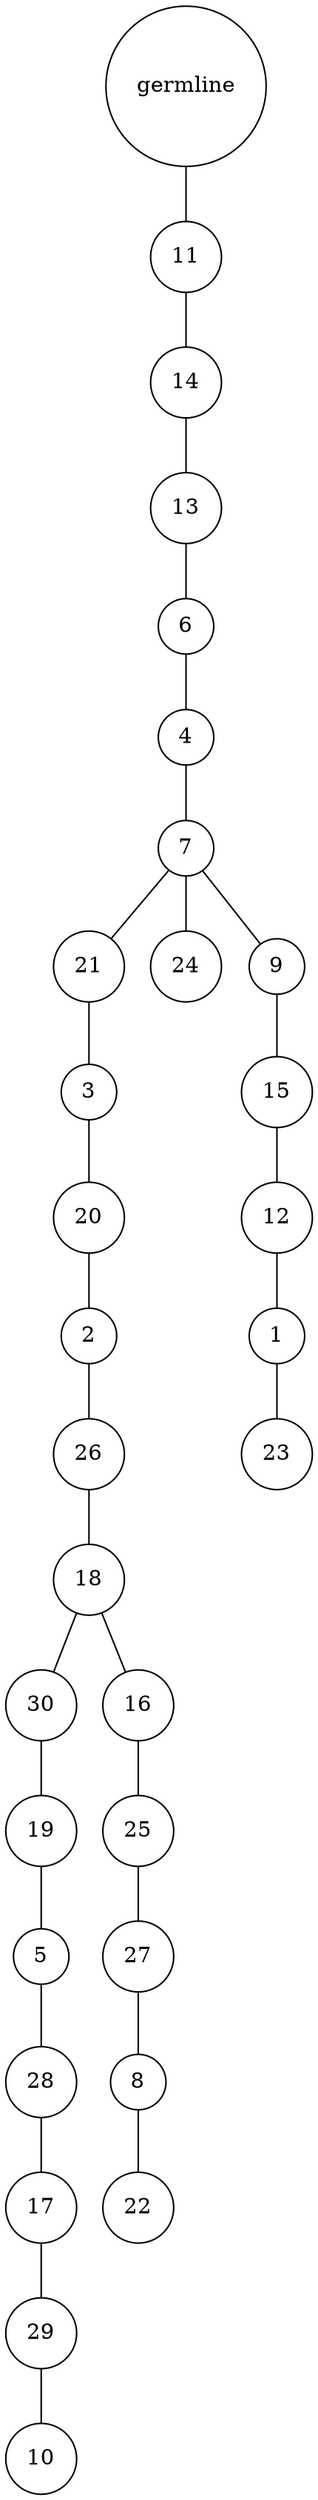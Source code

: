 graph {
	rankdir=UD;
	splines=line;
	node [shape=circle]
	"0x7f770d0634c0" [label="germline"];
	"0x7f770d0634f0" [label="11"];
	"0x7f770d0634c0" -- "0x7f770d0634f0" ;
	"0x7f770d063520" [label="14"];
	"0x7f770d0634f0" -- "0x7f770d063520" ;
	"0x7f770d063550" [label="13"];
	"0x7f770d063520" -- "0x7f770d063550" ;
	"0x7f770d063580" [label="6"];
	"0x7f770d063550" -- "0x7f770d063580" ;
	"0x7f770d0635b0" [label="4"];
	"0x7f770d063580" -- "0x7f770d0635b0" ;
	"0x7f770d0635e0" [label="7"];
	"0x7f770d0635b0" -- "0x7f770d0635e0" ;
	"0x7f770d063610" [label="21"];
	"0x7f770d0635e0" -- "0x7f770d063610" ;
	"0x7f770d063640" [label="3"];
	"0x7f770d063610" -- "0x7f770d063640" ;
	"0x7f770d063670" [label="20"];
	"0x7f770d063640" -- "0x7f770d063670" ;
	"0x7f770d0636a0" [label="2"];
	"0x7f770d063670" -- "0x7f770d0636a0" ;
	"0x7f770d0636d0" [label="26"];
	"0x7f770d0636a0" -- "0x7f770d0636d0" ;
	"0x7f770d063700" [label="18"];
	"0x7f770d0636d0" -- "0x7f770d063700" ;
	"0x7f770d063730" [label="30"];
	"0x7f770d063700" -- "0x7f770d063730" ;
	"0x7f770d063760" [label="19"];
	"0x7f770d063730" -- "0x7f770d063760" ;
	"0x7f770d063790" [label="5"];
	"0x7f770d063760" -- "0x7f770d063790" ;
	"0x7f770d0637c0" [label="28"];
	"0x7f770d063790" -- "0x7f770d0637c0" ;
	"0x7f770d0637f0" [label="17"];
	"0x7f770d0637c0" -- "0x7f770d0637f0" ;
	"0x7f770d063820" [label="29"];
	"0x7f770d0637f0" -- "0x7f770d063820" ;
	"0x7f770d063850" [label="10"];
	"0x7f770d063820" -- "0x7f770d063850" ;
	"0x7f770d063880" [label="16"];
	"0x7f770d063700" -- "0x7f770d063880" ;
	"0x7f770d0638b0" [label="25"];
	"0x7f770d063880" -- "0x7f770d0638b0" ;
	"0x7f770d0638e0" [label="27"];
	"0x7f770d0638b0" -- "0x7f770d0638e0" ;
	"0x7f770d063910" [label="8"];
	"0x7f770d0638e0" -- "0x7f770d063910" ;
	"0x7f770d063940" [label="22"];
	"0x7f770d063910" -- "0x7f770d063940" ;
	"0x7f770d063970" [label="24"];
	"0x7f770d0635e0" -- "0x7f770d063970" ;
	"0x7f770d0639a0" [label="9"];
	"0x7f770d0635e0" -- "0x7f770d0639a0" ;
	"0x7f770d0639d0" [label="15"];
	"0x7f770d0639a0" -- "0x7f770d0639d0" ;
	"0x7f770d063a00" [label="12"];
	"0x7f770d0639d0" -- "0x7f770d063a00" ;
	"0x7f770d063a30" [label="1"];
	"0x7f770d063a00" -- "0x7f770d063a30" ;
	"0x7f770d063a60" [label="23"];
	"0x7f770d063a30" -- "0x7f770d063a60" ;
}
